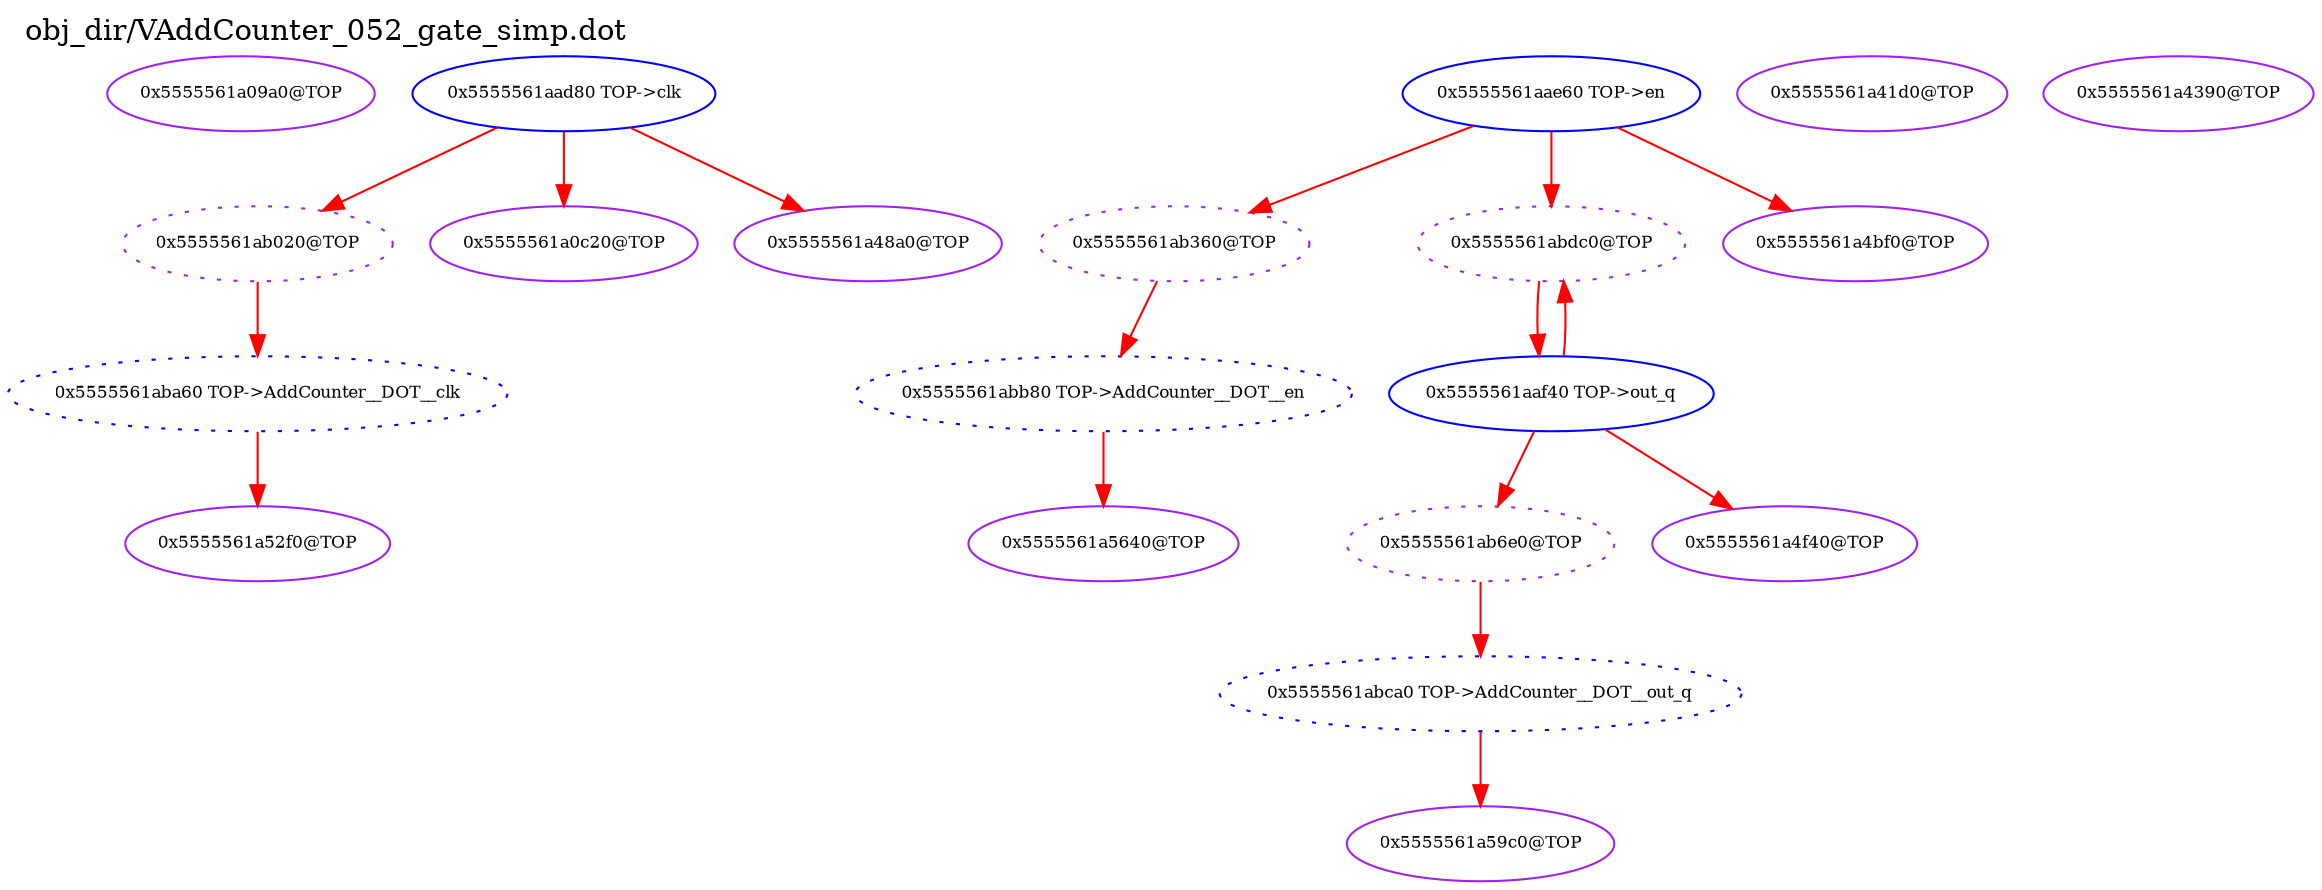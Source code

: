 digraph v3graph {
	graph	[label="obj_dir/VAddCounter_052_gate_simp.dot",
		 labelloc=t, labeljust=l,
		 //size="7.5,10",
		 rankdir=TB];
	n0	[fontsize=8 label="0x5555561a09a0@TOP", color=purple];
	n1	[fontsize=8 label="0x5555561ab020@TOP", color=purple, style=dotted];
	n2	[fontsize=8 label="0x5555561aad80 TOP->clk", color=blue];
	n3	[fontsize=8 label="0x5555561aba60 TOP->AddCounter__DOT__clk", color=blue, style=dotted];
	n4	[fontsize=8 label="0x5555561ab360@TOP", color=purple, style=dotted];
	n5	[fontsize=8 label="0x5555561aae60 TOP->en", color=blue];
	n6	[fontsize=8 label="0x5555561abb80 TOP->AddCounter__DOT__en", color=blue, style=dotted];
	n7	[fontsize=8 label="0x5555561ab6e0@TOP", color=purple, style=dotted];
	n8	[fontsize=8 label="0x5555561aaf40 TOP->out_q", color=blue];
	n9	[fontsize=8 label="0x5555561abca0 TOP->AddCounter__DOT__out_q", color=blue, style=dotted];
	n10	[fontsize=8 label="0x5555561a0c20@TOP", color=purple];
	n11	[fontsize=8 label="0x5555561abdc0@TOP", color=purple, style=dotted];
	n12	[fontsize=8 label="0x5555561a41d0@TOP", color=purple];
	n13	[fontsize=8 label="0x5555561a4390@TOP", color=purple];
	n14	[fontsize=8 label="0x5555561a48a0@TOP", color=purple];
	n15	[fontsize=8 label="0x5555561a4bf0@TOP", color=purple];
	n16	[fontsize=8 label="0x5555561a4f40@TOP", color=purple];
	n17	[fontsize=8 label="0x5555561a52f0@TOP", color=purple];
	n18	[fontsize=8 label="0x5555561a5640@TOP", color=purple];
	n19	[fontsize=8 label="0x5555561a59c0@TOP", color=purple];
	n1 -> n3 [fontsize=8 label="" weight=1 color=red];
	n2 -> n1 [fontsize=8 label="" weight=1 color=red];
	n2 -> n10 [fontsize=8 label="" weight=1 color=red];
	n2 -> n14 [fontsize=8 label="" weight=1 color=red];
	n3 -> n17 [fontsize=8 label="" weight=1 color=red];
	n4 -> n6 [fontsize=8 label="" weight=1 color=red];
	n5 -> n4 [fontsize=8 label="" weight=1 color=red];
	n5 -> n11 [fontsize=8 label="" weight=1 color=red];
	n5 -> n15 [fontsize=8 label="" weight=1 color=red];
	n6 -> n18 [fontsize=8 label="" weight=1 color=red];
	n7 -> n9 [fontsize=8 label="" weight=1 color=red];
	n8 -> n7 [fontsize=8 label="" weight=1 color=red];
	n8 -> n11 [fontsize=8 label="" weight=1 color=red];
	n8 -> n16 [fontsize=8 label="" weight=1 color=red];
	n9 -> n19 [fontsize=8 label="" weight=1 color=red];
	n11 -> n8 [fontsize=8 label="" weight=1 color=red];
}

